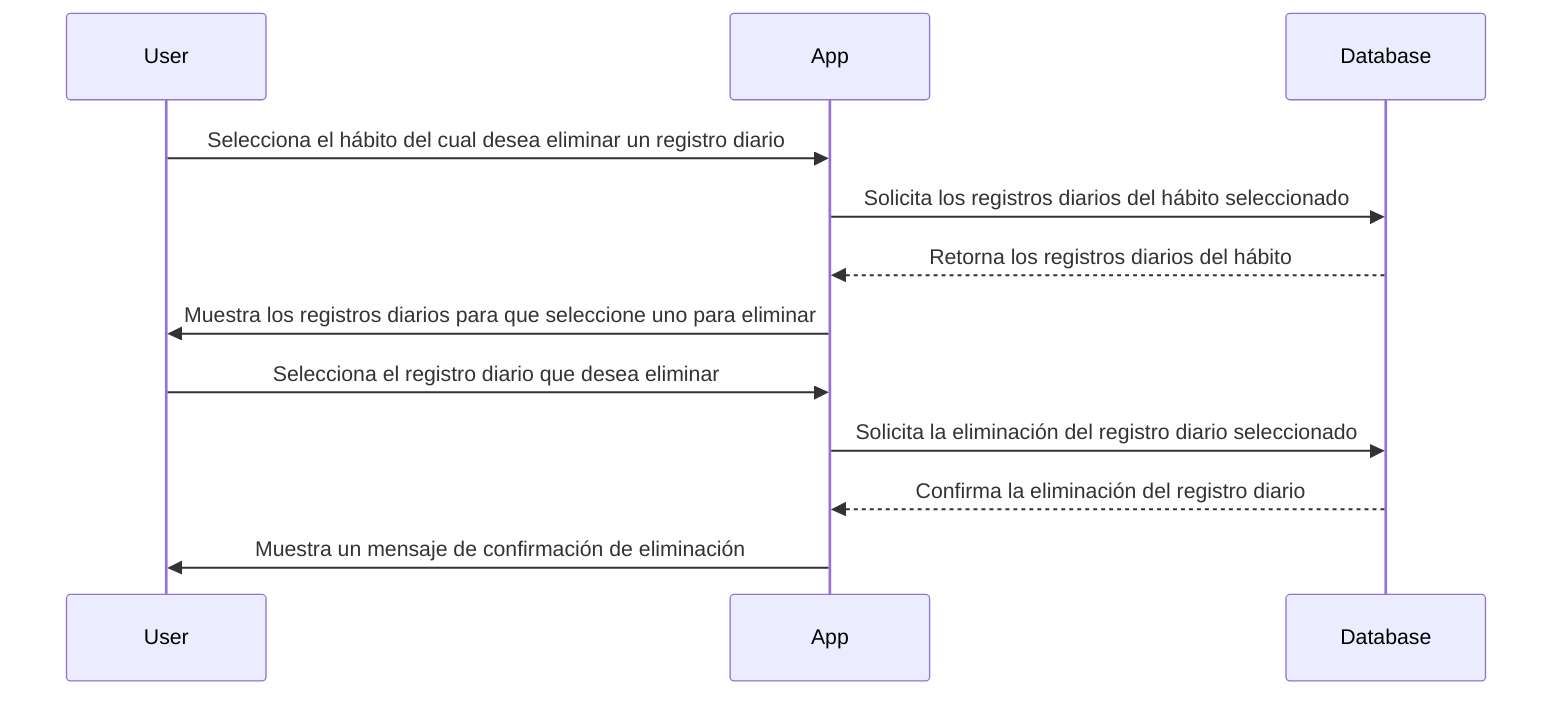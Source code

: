 sequenceDiagram
    participant User
    participant App
    participant Database

    User ->> App: Selecciona el hábito del cual desea eliminar un registro diario
    App ->> Database: Solicita los registros diarios del hábito seleccionado
    Database -->> App: Retorna los registros diarios del hábito
    App ->> User: Muestra los registros diarios para que seleccione uno para eliminar
    User ->> App: Selecciona el registro diario que desea eliminar
    App ->> Database: Solicita la eliminación del registro diario seleccionado
    Database -->> App: Confirma la eliminación del registro diario
    App ->> User: Muestra un mensaje de confirmación de eliminación